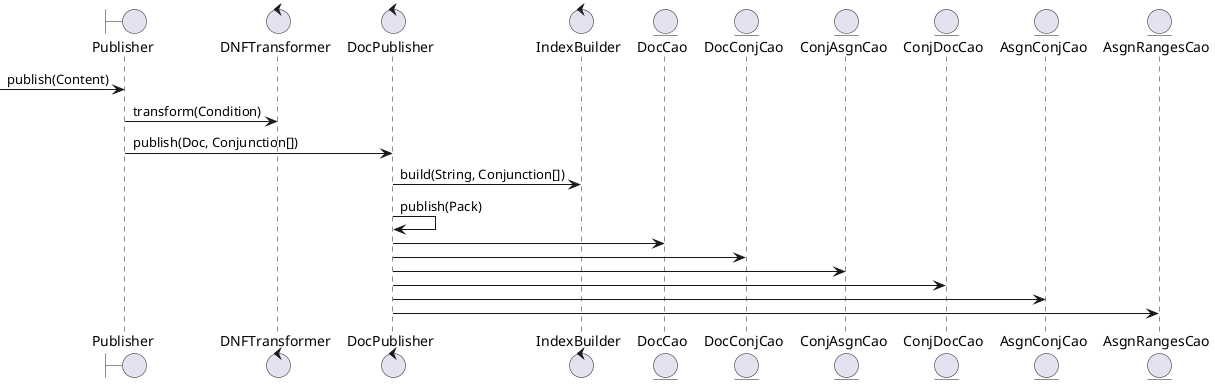@startuml

Boundary Publisher
control DNFTransformer
control DocPublisher
control IndexBuilder
entity DocCao
entity DocConjCao
entity ConjAsgnCao
entity ConjDocCao
entity AsgnConjCao
entity AsgnRangesCao

-> Publisher : publish(Content)
Publisher -> DNFTransformer : transform(Condition)
Publisher -> DocPublisher : publish(Doc, Conjunction[])
DocPublisher -> IndexBuilder : build(String, Conjunction[])
DocPublisher -> DocPublisher : publish(Pack)
DocPublisher -> DocCao
DocPublisher -> DocConjCao
DocPublisher -> ConjAsgnCao
DocPublisher -> ConjDocCao
DocPublisher -> AsgnConjCao
DocPublisher -> AsgnRangesCao

@enduml